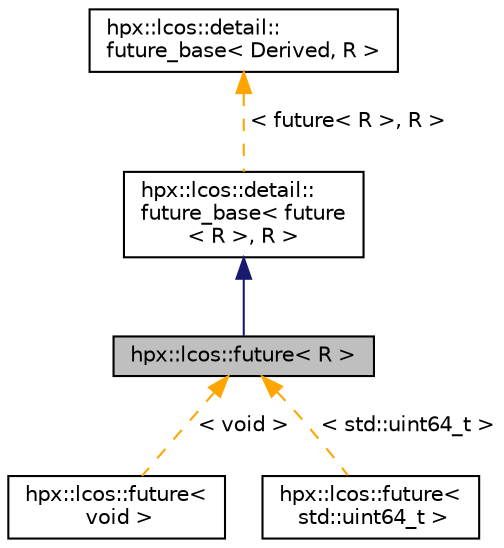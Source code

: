 digraph "hpx::lcos::future&lt; R &gt;"
{
  edge [fontname="Helvetica",fontsize="10",labelfontname="Helvetica",labelfontsize="10"];
  node [fontname="Helvetica",fontsize="10",shape=record];
  Node0 [label="hpx::lcos::future\< R \>",height=0.2,width=0.4,color="black", fillcolor="grey75", style="filled", fontcolor="black"];
  Node1 -> Node0 [dir="back",color="midnightblue",fontsize="10",style="solid",fontname="Helvetica"];
  Node1 [label="hpx::lcos::detail::\lfuture_base\< future\l\< R \>, R \>",height=0.2,width=0.4,color="black", fillcolor="white", style="filled",URL="$d5/dd7/classhpx_1_1lcos_1_1detail_1_1future__base.html"];
  Node2 -> Node1 [dir="back",color="orange",fontsize="10",style="dashed",label=" \< future\< R \>, R \>" ,fontname="Helvetica"];
  Node2 [label="hpx::lcos::detail::\lfuture_base\< Derived, R \>",height=0.2,width=0.4,color="black", fillcolor="white", style="filled",URL="$d5/dd7/classhpx_1_1lcos_1_1detail_1_1future__base.html"];
  Node0 -> Node3 [dir="back",color="orange",fontsize="10",style="dashed",label=" \< void \>" ,fontname="Helvetica"];
  Node3 [label="hpx::lcos::future\<\l void \>",height=0.2,width=0.4,color="black", fillcolor="white", style="filled",URL="$d0/d33/classhpx_1_1lcos_1_1future.html"];
  Node0 -> Node4 [dir="back",color="orange",fontsize="10",style="dashed",label=" \< std::uint64_t \>" ,fontname="Helvetica"];
  Node4 [label="hpx::lcos::future\<\l std::uint64_t \>",height=0.2,width=0.4,color="black", fillcolor="white", style="filled",URL="$d0/d33/classhpx_1_1lcos_1_1future.html"];
}
